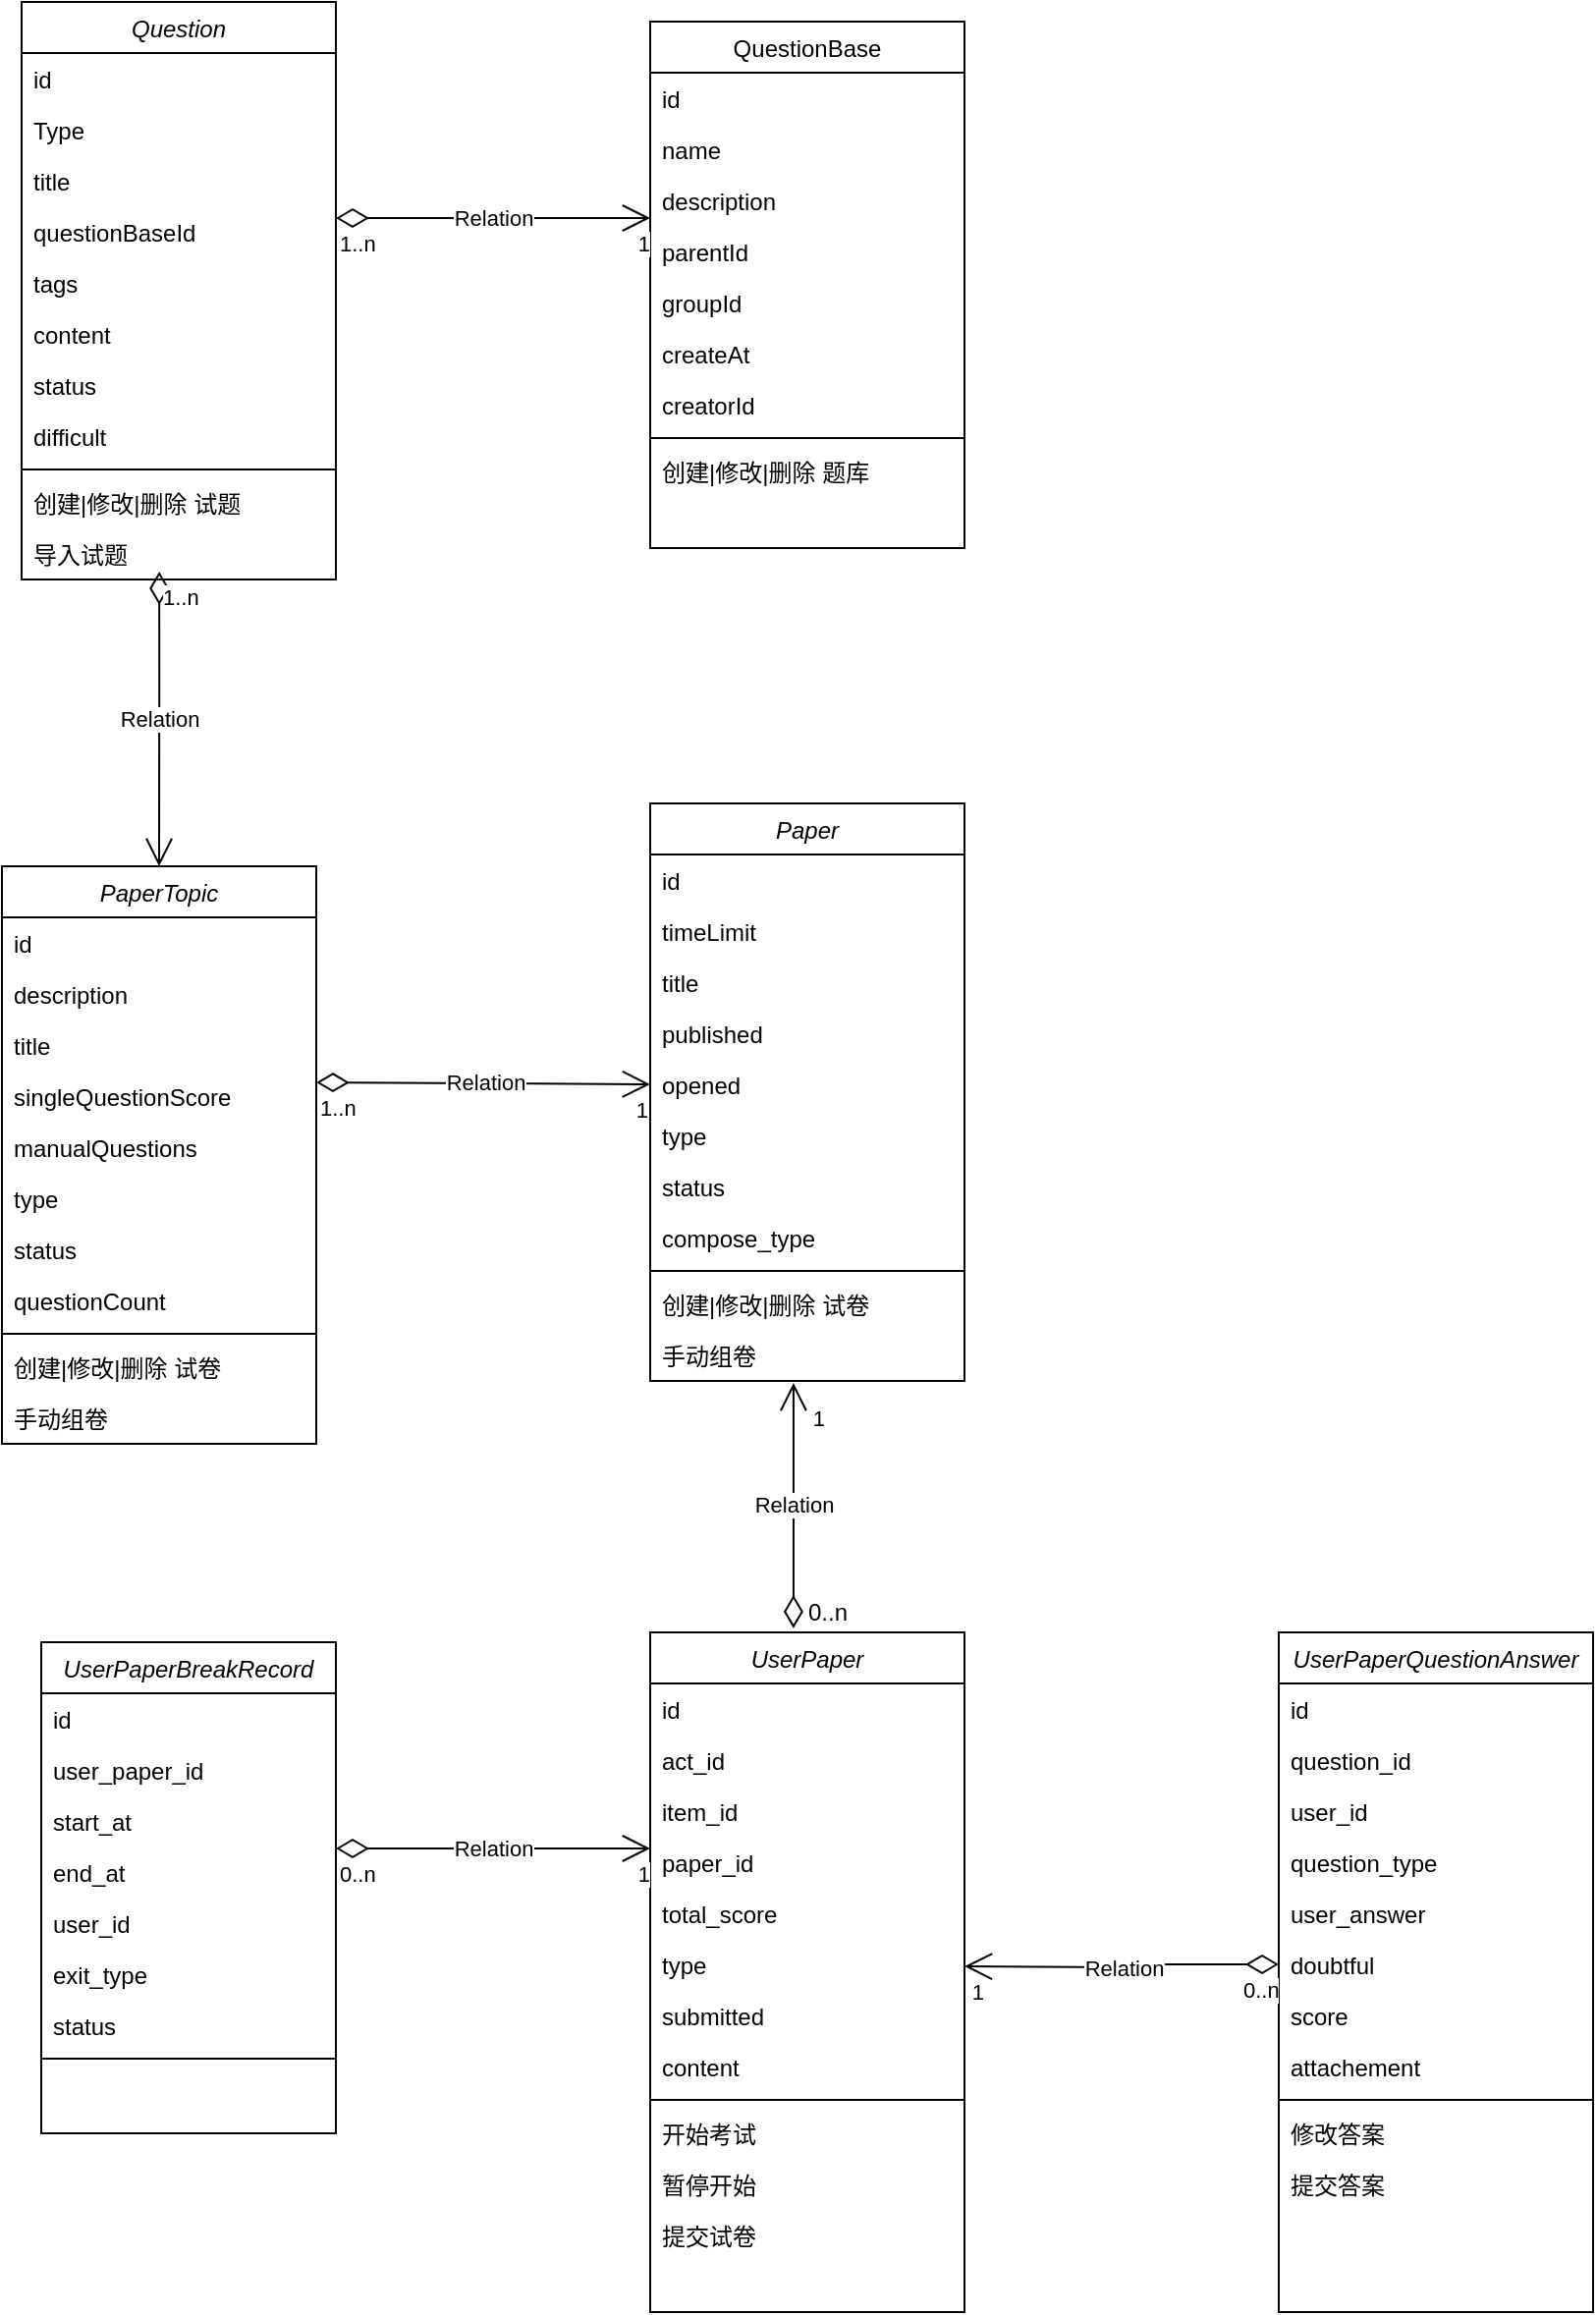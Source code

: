 <mxfile version="20.2.2" type="github">
  <diagram id="C5RBs43oDa-KdzZeNtuy" name="Page-1">
    <mxGraphModel dx="1422" dy="762" grid="1" gridSize="10" guides="1" tooltips="1" connect="1" arrows="1" fold="1" page="1" pageScale="1" pageWidth="827" pageHeight="1169" math="0" shadow="0">
      <root>
        <mxCell id="WIyWlLk6GJQsqaUBKTNV-0" />
        <mxCell id="WIyWlLk6GJQsqaUBKTNV-1" parent="WIyWlLk6GJQsqaUBKTNV-0" />
        <mxCell id="zkfFHV4jXpPFQw0GAbJ--0" value="Question" style="swimlane;fontStyle=2;align=center;verticalAlign=top;childLayout=stackLayout;horizontal=1;startSize=26;horizontalStack=0;resizeParent=1;resizeLast=0;collapsible=1;marginBottom=0;rounded=0;shadow=0;strokeWidth=1;" parent="WIyWlLk6GJQsqaUBKTNV-1" vertex="1">
          <mxGeometry x="230" y="30" width="160" height="294" as="geometry">
            <mxRectangle x="230" y="140" width="160" height="26" as="alternateBounds" />
          </mxGeometry>
        </mxCell>
        <mxCell id="zkfFHV4jXpPFQw0GAbJ--1" value="id" style="text;align=left;verticalAlign=top;spacingLeft=4;spacingRight=4;overflow=hidden;rotatable=0;points=[[0,0.5],[1,0.5]];portConstraint=eastwest;" parent="zkfFHV4jXpPFQw0GAbJ--0" vertex="1">
          <mxGeometry y="26" width="160" height="26" as="geometry" />
        </mxCell>
        <mxCell id="zkfFHV4jXpPFQw0GAbJ--2" value="Type" style="text;align=left;verticalAlign=top;spacingLeft=4;spacingRight=4;overflow=hidden;rotatable=0;points=[[0,0.5],[1,0.5]];portConstraint=eastwest;rounded=0;shadow=0;html=0;" parent="zkfFHV4jXpPFQw0GAbJ--0" vertex="1">
          <mxGeometry y="52" width="160" height="26" as="geometry" />
        </mxCell>
        <mxCell id="DxMPUZulNy2-2sBbNxHe-16" value="title" style="text;align=left;verticalAlign=top;spacingLeft=4;spacingRight=4;overflow=hidden;rotatable=0;points=[[0,0.5],[1,0.5]];portConstraint=eastwest;rounded=0;shadow=0;html=0;" vertex="1" parent="zkfFHV4jXpPFQw0GAbJ--0">
          <mxGeometry y="78" width="160" height="26" as="geometry" />
        </mxCell>
        <mxCell id="DxMPUZulNy2-2sBbNxHe-14" value="questionBaseId" style="text;align=left;verticalAlign=top;spacingLeft=4;spacingRight=4;overflow=hidden;rotatable=0;points=[[0,0.5],[1,0.5]];portConstraint=eastwest;rounded=0;shadow=0;html=0;" vertex="1" parent="zkfFHV4jXpPFQw0GAbJ--0">
          <mxGeometry y="104" width="160" height="26" as="geometry" />
        </mxCell>
        <mxCell id="DxMPUZulNy2-2sBbNxHe-15" value="tags" style="text;align=left;verticalAlign=top;spacingLeft=4;spacingRight=4;overflow=hidden;rotatable=0;points=[[0,0.5],[1,0.5]];portConstraint=eastwest;rounded=0;shadow=0;html=0;" vertex="1" parent="zkfFHV4jXpPFQw0GAbJ--0">
          <mxGeometry y="130" width="160" height="26" as="geometry" />
        </mxCell>
        <mxCell id="DxMPUZulNy2-2sBbNxHe-17" value="content" style="text;align=left;verticalAlign=top;spacingLeft=4;spacingRight=4;overflow=hidden;rotatable=0;points=[[0,0.5],[1,0.5]];portConstraint=eastwest;rounded=0;shadow=0;html=0;" vertex="1" parent="zkfFHV4jXpPFQw0GAbJ--0">
          <mxGeometry y="156" width="160" height="26" as="geometry" />
        </mxCell>
        <mxCell id="zkfFHV4jXpPFQw0GAbJ--3" value="status" style="text;align=left;verticalAlign=top;spacingLeft=4;spacingRight=4;overflow=hidden;rotatable=0;points=[[0,0.5],[1,0.5]];portConstraint=eastwest;rounded=0;shadow=0;html=0;" parent="zkfFHV4jXpPFQw0GAbJ--0" vertex="1">
          <mxGeometry y="182" width="160" height="26" as="geometry" />
        </mxCell>
        <mxCell id="DxMPUZulNy2-2sBbNxHe-13" value="difficult" style="text;align=left;verticalAlign=top;spacingLeft=4;spacingRight=4;overflow=hidden;rotatable=0;points=[[0,0.5],[1,0.5]];portConstraint=eastwest;rounded=0;shadow=0;html=0;" vertex="1" parent="zkfFHV4jXpPFQw0GAbJ--0">
          <mxGeometry y="208" width="160" height="26" as="geometry" />
        </mxCell>
        <mxCell id="zkfFHV4jXpPFQw0GAbJ--4" value="" style="line;html=1;strokeWidth=1;align=left;verticalAlign=middle;spacingTop=-1;spacingLeft=3;spacingRight=3;rotatable=0;labelPosition=right;points=[];portConstraint=eastwest;" parent="zkfFHV4jXpPFQw0GAbJ--0" vertex="1">
          <mxGeometry y="234" width="160" height="8" as="geometry" />
        </mxCell>
        <mxCell id="zkfFHV4jXpPFQw0GAbJ--5" value="创建|修改|删除 试题" style="text;align=left;verticalAlign=top;spacingLeft=4;spacingRight=4;overflow=hidden;rotatable=0;points=[[0,0.5],[1,0.5]];portConstraint=eastwest;" parent="zkfFHV4jXpPFQw0GAbJ--0" vertex="1">
          <mxGeometry y="242" width="160" height="26" as="geometry" />
        </mxCell>
        <mxCell id="DxMPUZulNy2-2sBbNxHe-32" value="导入试题" style="text;align=left;verticalAlign=top;spacingLeft=4;spacingRight=4;overflow=hidden;rotatable=0;points=[[0,0.5],[1,0.5]];portConstraint=eastwest;" vertex="1" parent="zkfFHV4jXpPFQw0GAbJ--0">
          <mxGeometry y="268" width="160" height="26" as="geometry" />
        </mxCell>
        <mxCell id="zkfFHV4jXpPFQw0GAbJ--17" value="QuestionBase" style="swimlane;fontStyle=0;align=center;verticalAlign=top;childLayout=stackLayout;horizontal=1;startSize=26;horizontalStack=0;resizeParent=1;resizeLast=0;collapsible=1;marginBottom=0;rounded=0;shadow=0;strokeWidth=1;" parent="WIyWlLk6GJQsqaUBKTNV-1" vertex="1">
          <mxGeometry x="550" y="40" width="160" height="268" as="geometry">
            <mxRectangle x="550" y="140" width="160" height="26" as="alternateBounds" />
          </mxGeometry>
        </mxCell>
        <mxCell id="zkfFHV4jXpPFQw0GAbJ--18" value="id" style="text;align=left;verticalAlign=top;spacingLeft=4;spacingRight=4;overflow=hidden;rotatable=0;points=[[0,0.5],[1,0.5]];portConstraint=eastwest;" parent="zkfFHV4jXpPFQw0GAbJ--17" vertex="1">
          <mxGeometry y="26" width="160" height="26" as="geometry" />
        </mxCell>
        <mxCell id="zkfFHV4jXpPFQw0GAbJ--19" value="name" style="text;align=left;verticalAlign=top;spacingLeft=4;spacingRight=4;overflow=hidden;rotatable=0;points=[[0,0.5],[1,0.5]];portConstraint=eastwest;rounded=0;shadow=0;html=0;" parent="zkfFHV4jXpPFQw0GAbJ--17" vertex="1">
          <mxGeometry y="52" width="160" height="26" as="geometry" />
        </mxCell>
        <mxCell id="zkfFHV4jXpPFQw0GAbJ--20" value="description" style="text;align=left;verticalAlign=top;spacingLeft=4;spacingRight=4;overflow=hidden;rotatable=0;points=[[0,0.5],[1,0.5]];portConstraint=eastwest;rounded=0;shadow=0;html=0;" parent="zkfFHV4jXpPFQw0GAbJ--17" vertex="1">
          <mxGeometry y="78" width="160" height="26" as="geometry" />
        </mxCell>
        <mxCell id="zkfFHV4jXpPFQw0GAbJ--21" value="parentId" style="text;align=left;verticalAlign=top;spacingLeft=4;spacingRight=4;overflow=hidden;rotatable=0;points=[[0,0.5],[1,0.5]];portConstraint=eastwest;rounded=0;shadow=0;html=0;" parent="zkfFHV4jXpPFQw0GAbJ--17" vertex="1">
          <mxGeometry y="104" width="160" height="26" as="geometry" />
        </mxCell>
        <mxCell id="zkfFHV4jXpPFQw0GAbJ--22" value="groupId" style="text;align=left;verticalAlign=top;spacingLeft=4;spacingRight=4;overflow=hidden;rotatable=0;points=[[0,0.5],[1,0.5]];portConstraint=eastwest;rounded=0;shadow=0;html=0;" parent="zkfFHV4jXpPFQw0GAbJ--17" vertex="1">
          <mxGeometry y="130" width="160" height="26" as="geometry" />
        </mxCell>
        <mxCell id="DxMPUZulNy2-2sBbNxHe-0" value="createAt" style="text;align=left;verticalAlign=top;spacingLeft=4;spacingRight=4;overflow=hidden;rotatable=0;points=[[0,0.5],[1,0.5]];portConstraint=eastwest;rounded=0;shadow=0;html=0;" vertex="1" parent="zkfFHV4jXpPFQw0GAbJ--17">
          <mxGeometry y="156" width="160" height="26" as="geometry" />
        </mxCell>
        <mxCell id="DxMPUZulNy2-2sBbNxHe-1" value="creatorId" style="text;align=left;verticalAlign=top;spacingLeft=4;spacingRight=4;overflow=hidden;rotatable=0;points=[[0,0.5],[1,0.5]];portConstraint=eastwest;rounded=0;shadow=0;html=0;" vertex="1" parent="zkfFHV4jXpPFQw0GAbJ--17">
          <mxGeometry y="182" width="160" height="26" as="geometry" />
        </mxCell>
        <mxCell id="zkfFHV4jXpPFQw0GAbJ--23" value="" style="line;html=1;strokeWidth=1;align=left;verticalAlign=middle;spacingTop=-1;spacingLeft=3;spacingRight=3;rotatable=0;labelPosition=right;points=[];portConstraint=eastwest;" parent="zkfFHV4jXpPFQw0GAbJ--17" vertex="1">
          <mxGeometry y="208" width="160" height="8" as="geometry" />
        </mxCell>
        <mxCell id="zkfFHV4jXpPFQw0GAbJ--24" value="创建|修改|删除 题库" style="text;align=left;verticalAlign=top;spacingLeft=4;spacingRight=4;overflow=hidden;rotatable=0;points=[[0,0.5],[1,0.5]];portConstraint=eastwest;" parent="zkfFHV4jXpPFQw0GAbJ--17" vertex="1">
          <mxGeometry y="216" width="160" height="26" as="geometry" />
        </mxCell>
        <mxCell id="DxMPUZulNy2-2sBbNxHe-9" value="Relation" style="endArrow=open;html=1;endSize=12;startArrow=diamondThin;startSize=14;startFill=0;edgeStyle=orthogonalEdgeStyle;rounded=0;" edge="1" parent="WIyWlLk6GJQsqaUBKTNV-1">
          <mxGeometry relative="1" as="geometry">
            <mxPoint x="390" y="140" as="sourcePoint" />
            <mxPoint x="550" y="140" as="targetPoint" />
          </mxGeometry>
        </mxCell>
        <mxCell id="DxMPUZulNy2-2sBbNxHe-10" value="1..n" style="edgeLabel;resizable=0;html=1;align=left;verticalAlign=top;" connectable="0" vertex="1" parent="DxMPUZulNy2-2sBbNxHe-9">
          <mxGeometry x="-1" relative="1" as="geometry">
            <mxPoint as="offset" />
          </mxGeometry>
        </mxCell>
        <mxCell id="DxMPUZulNy2-2sBbNxHe-11" value="1" style="edgeLabel;resizable=0;html=1;align=right;verticalAlign=top;" connectable="0" vertex="1" parent="DxMPUZulNy2-2sBbNxHe-9">
          <mxGeometry x="1" relative="1" as="geometry" />
        </mxCell>
        <mxCell id="DxMPUZulNy2-2sBbNxHe-20" value="Paper" style="swimlane;fontStyle=2;align=center;verticalAlign=top;childLayout=stackLayout;horizontal=1;startSize=26;horizontalStack=0;resizeParent=1;resizeLast=0;collapsible=1;marginBottom=0;rounded=0;shadow=0;strokeWidth=1;" vertex="1" parent="WIyWlLk6GJQsqaUBKTNV-1">
          <mxGeometry x="550" y="438" width="160" height="294" as="geometry">
            <mxRectangle x="230" y="140" width="160" height="26" as="alternateBounds" />
          </mxGeometry>
        </mxCell>
        <mxCell id="DxMPUZulNy2-2sBbNxHe-21" value="id" style="text;align=left;verticalAlign=top;spacingLeft=4;spacingRight=4;overflow=hidden;rotatable=0;points=[[0,0.5],[1,0.5]];portConstraint=eastwest;" vertex="1" parent="DxMPUZulNy2-2sBbNxHe-20">
          <mxGeometry y="26" width="160" height="26" as="geometry" />
        </mxCell>
        <mxCell id="DxMPUZulNy2-2sBbNxHe-22" value="timeLimit" style="text;align=left;verticalAlign=top;spacingLeft=4;spacingRight=4;overflow=hidden;rotatable=0;points=[[0,0.5],[1,0.5]];portConstraint=eastwest;rounded=0;shadow=0;html=0;" vertex="1" parent="DxMPUZulNy2-2sBbNxHe-20">
          <mxGeometry y="52" width="160" height="26" as="geometry" />
        </mxCell>
        <mxCell id="DxMPUZulNy2-2sBbNxHe-23" value="title" style="text;align=left;verticalAlign=top;spacingLeft=4;spacingRight=4;overflow=hidden;rotatable=0;points=[[0,0.5],[1,0.5]];portConstraint=eastwest;rounded=0;shadow=0;html=0;" vertex="1" parent="DxMPUZulNy2-2sBbNxHe-20">
          <mxGeometry y="78" width="160" height="26" as="geometry" />
        </mxCell>
        <mxCell id="DxMPUZulNy2-2sBbNxHe-24" value="published" style="text;align=left;verticalAlign=top;spacingLeft=4;spacingRight=4;overflow=hidden;rotatable=0;points=[[0,0.5],[1,0.5]];portConstraint=eastwest;rounded=0;shadow=0;html=0;" vertex="1" parent="DxMPUZulNy2-2sBbNxHe-20">
          <mxGeometry y="104" width="160" height="26" as="geometry" />
        </mxCell>
        <mxCell id="DxMPUZulNy2-2sBbNxHe-25" value="opened" style="text;align=left;verticalAlign=top;spacingLeft=4;spacingRight=4;overflow=hidden;rotatable=0;points=[[0,0.5],[1,0.5]];portConstraint=eastwest;rounded=0;shadow=0;html=0;" vertex="1" parent="DxMPUZulNy2-2sBbNxHe-20">
          <mxGeometry y="130" width="160" height="26" as="geometry" />
        </mxCell>
        <mxCell id="DxMPUZulNy2-2sBbNxHe-26" value="type" style="text;align=left;verticalAlign=top;spacingLeft=4;spacingRight=4;overflow=hidden;rotatable=0;points=[[0,0.5],[1,0.5]];portConstraint=eastwest;rounded=0;shadow=0;html=0;" vertex="1" parent="DxMPUZulNy2-2sBbNxHe-20">
          <mxGeometry y="156" width="160" height="26" as="geometry" />
        </mxCell>
        <mxCell id="DxMPUZulNy2-2sBbNxHe-27" value="status" style="text;align=left;verticalAlign=top;spacingLeft=4;spacingRight=4;overflow=hidden;rotatable=0;points=[[0,0.5],[1,0.5]];portConstraint=eastwest;rounded=0;shadow=0;html=0;" vertex="1" parent="DxMPUZulNy2-2sBbNxHe-20">
          <mxGeometry y="182" width="160" height="26" as="geometry" />
        </mxCell>
        <mxCell id="DxMPUZulNy2-2sBbNxHe-28" value="compose_type" style="text;align=left;verticalAlign=top;spacingLeft=4;spacingRight=4;overflow=hidden;rotatable=0;points=[[0,0.5],[1,0.5]];portConstraint=eastwest;rounded=0;shadow=0;html=0;" vertex="1" parent="DxMPUZulNy2-2sBbNxHe-20">
          <mxGeometry y="208" width="160" height="26" as="geometry" />
        </mxCell>
        <mxCell id="DxMPUZulNy2-2sBbNxHe-29" value="" style="line;html=1;strokeWidth=1;align=left;verticalAlign=middle;spacingTop=-1;spacingLeft=3;spacingRight=3;rotatable=0;labelPosition=right;points=[];portConstraint=eastwest;" vertex="1" parent="DxMPUZulNy2-2sBbNxHe-20">
          <mxGeometry y="234" width="160" height="8" as="geometry" />
        </mxCell>
        <mxCell id="DxMPUZulNy2-2sBbNxHe-30" value="创建|修改|删除 试卷" style="text;align=left;verticalAlign=top;spacingLeft=4;spacingRight=4;overflow=hidden;rotatable=0;points=[[0,0.5],[1,0.5]];portConstraint=eastwest;" vertex="1" parent="DxMPUZulNy2-2sBbNxHe-20">
          <mxGeometry y="242" width="160" height="26" as="geometry" />
        </mxCell>
        <mxCell id="DxMPUZulNy2-2sBbNxHe-33" value="手动组卷" style="text;align=left;verticalAlign=top;spacingLeft=4;spacingRight=4;overflow=hidden;rotatable=0;points=[[0,0.5],[1,0.5]];portConstraint=eastwest;" vertex="1" parent="DxMPUZulNy2-2sBbNxHe-20">
          <mxGeometry y="268" width="160" height="26" as="geometry" />
        </mxCell>
        <mxCell id="DxMPUZulNy2-2sBbNxHe-34" value="PaperTopic" style="swimlane;fontStyle=2;align=center;verticalAlign=top;childLayout=stackLayout;horizontal=1;startSize=26;horizontalStack=0;resizeParent=1;resizeLast=0;collapsible=1;marginBottom=0;rounded=0;shadow=0;strokeWidth=1;" vertex="1" parent="WIyWlLk6GJQsqaUBKTNV-1">
          <mxGeometry x="220" y="470" width="160" height="294" as="geometry">
            <mxRectangle x="230" y="140" width="160" height="26" as="alternateBounds" />
          </mxGeometry>
        </mxCell>
        <mxCell id="DxMPUZulNy2-2sBbNxHe-35" value="id" style="text;align=left;verticalAlign=top;spacingLeft=4;spacingRight=4;overflow=hidden;rotatable=0;points=[[0,0.5],[1,0.5]];portConstraint=eastwest;" vertex="1" parent="DxMPUZulNy2-2sBbNxHe-34">
          <mxGeometry y="26" width="160" height="26" as="geometry" />
        </mxCell>
        <mxCell id="DxMPUZulNy2-2sBbNxHe-36" value="description" style="text;align=left;verticalAlign=top;spacingLeft=4;spacingRight=4;overflow=hidden;rotatable=0;points=[[0,0.5],[1,0.5]];portConstraint=eastwest;rounded=0;shadow=0;html=0;" vertex="1" parent="DxMPUZulNy2-2sBbNxHe-34">
          <mxGeometry y="52" width="160" height="26" as="geometry" />
        </mxCell>
        <mxCell id="DxMPUZulNy2-2sBbNxHe-37" value="title" style="text;align=left;verticalAlign=top;spacingLeft=4;spacingRight=4;overflow=hidden;rotatable=0;points=[[0,0.5],[1,0.5]];portConstraint=eastwest;rounded=0;shadow=0;html=0;" vertex="1" parent="DxMPUZulNy2-2sBbNxHe-34">
          <mxGeometry y="78" width="160" height="26" as="geometry" />
        </mxCell>
        <mxCell id="DxMPUZulNy2-2sBbNxHe-38" value="singleQuestionScore" style="text;align=left;verticalAlign=top;spacingLeft=4;spacingRight=4;overflow=hidden;rotatable=0;points=[[0,0.5],[1,0.5]];portConstraint=eastwest;rounded=0;shadow=0;html=0;" vertex="1" parent="DxMPUZulNy2-2sBbNxHe-34">
          <mxGeometry y="104" width="160" height="26" as="geometry" />
        </mxCell>
        <mxCell id="DxMPUZulNy2-2sBbNxHe-39" value="manualQuestions" style="text;align=left;verticalAlign=top;spacingLeft=4;spacingRight=4;overflow=hidden;rotatable=0;points=[[0,0.5],[1,0.5]];portConstraint=eastwest;rounded=0;shadow=0;html=0;" vertex="1" parent="DxMPUZulNy2-2sBbNxHe-34">
          <mxGeometry y="130" width="160" height="26" as="geometry" />
        </mxCell>
        <mxCell id="DxMPUZulNy2-2sBbNxHe-40" value="type" style="text;align=left;verticalAlign=top;spacingLeft=4;spacingRight=4;overflow=hidden;rotatable=0;points=[[0,0.5],[1,0.5]];portConstraint=eastwest;rounded=0;shadow=0;html=0;" vertex="1" parent="DxMPUZulNy2-2sBbNxHe-34">
          <mxGeometry y="156" width="160" height="26" as="geometry" />
        </mxCell>
        <mxCell id="DxMPUZulNy2-2sBbNxHe-41" value="status" style="text;align=left;verticalAlign=top;spacingLeft=4;spacingRight=4;overflow=hidden;rotatable=0;points=[[0,0.5],[1,0.5]];portConstraint=eastwest;rounded=0;shadow=0;html=0;" vertex="1" parent="DxMPUZulNy2-2sBbNxHe-34">
          <mxGeometry y="182" width="160" height="26" as="geometry" />
        </mxCell>
        <mxCell id="DxMPUZulNy2-2sBbNxHe-42" value="questionCount" style="text;align=left;verticalAlign=top;spacingLeft=4;spacingRight=4;overflow=hidden;rotatable=0;points=[[0,0.5],[1,0.5]];portConstraint=eastwest;rounded=0;shadow=0;html=0;" vertex="1" parent="DxMPUZulNy2-2sBbNxHe-34">
          <mxGeometry y="208" width="160" height="26" as="geometry" />
        </mxCell>
        <mxCell id="DxMPUZulNy2-2sBbNxHe-43" value="" style="line;html=1;strokeWidth=1;align=left;verticalAlign=middle;spacingTop=-1;spacingLeft=3;spacingRight=3;rotatable=0;labelPosition=right;points=[];portConstraint=eastwest;" vertex="1" parent="DxMPUZulNy2-2sBbNxHe-34">
          <mxGeometry y="234" width="160" height="8" as="geometry" />
        </mxCell>
        <mxCell id="DxMPUZulNy2-2sBbNxHe-44" value="创建|修改|删除 试卷" style="text;align=left;verticalAlign=top;spacingLeft=4;spacingRight=4;overflow=hidden;rotatable=0;points=[[0,0.5],[1,0.5]];portConstraint=eastwest;" vertex="1" parent="DxMPUZulNy2-2sBbNxHe-34">
          <mxGeometry y="242" width="160" height="26" as="geometry" />
        </mxCell>
        <mxCell id="DxMPUZulNy2-2sBbNxHe-45" value="手动组卷" style="text;align=left;verticalAlign=top;spacingLeft=4;spacingRight=4;overflow=hidden;rotatable=0;points=[[0,0.5],[1,0.5]];portConstraint=eastwest;" vertex="1" parent="DxMPUZulNy2-2sBbNxHe-34">
          <mxGeometry y="268" width="160" height="26" as="geometry" />
        </mxCell>
        <mxCell id="DxMPUZulNy2-2sBbNxHe-46" value="Relation" style="endArrow=open;html=1;endSize=12;startArrow=diamondThin;startSize=14;startFill=0;edgeStyle=orthogonalEdgeStyle;rounded=0;exitX=0.438;exitY=0.846;exitDx=0;exitDy=0;exitPerimeter=0;entryX=0.5;entryY=0;entryDx=0;entryDy=0;" edge="1" parent="WIyWlLk6GJQsqaUBKTNV-1" source="DxMPUZulNy2-2sBbNxHe-32" target="DxMPUZulNy2-2sBbNxHe-34">
          <mxGeometry relative="1" as="geometry">
            <mxPoint x="330" y="490" as="sourcePoint" />
            <mxPoint x="540" y="490" as="targetPoint" />
            <Array as="points">
              <mxPoint x="300" y="380" />
            </Array>
          </mxGeometry>
        </mxCell>
        <mxCell id="DxMPUZulNy2-2sBbNxHe-47" value="1..n" style="edgeLabel;resizable=0;html=1;align=left;verticalAlign=top;" connectable="0" vertex="1" parent="DxMPUZulNy2-2sBbNxHe-46">
          <mxGeometry x="-1" relative="1" as="geometry" />
        </mxCell>
        <mxCell id="DxMPUZulNy2-2sBbNxHe-49" value="Relation" style="endArrow=open;html=1;endSize=12;startArrow=diamondThin;startSize=14;startFill=0;edgeStyle=orthogonalEdgeStyle;rounded=0;entryX=0;entryY=0.5;entryDx=0;entryDy=0;" edge="1" parent="WIyWlLk6GJQsqaUBKTNV-1" target="DxMPUZulNy2-2sBbNxHe-25">
          <mxGeometry relative="1" as="geometry">
            <mxPoint x="380" y="580" as="sourcePoint" />
            <mxPoint x="540" y="580" as="targetPoint" />
          </mxGeometry>
        </mxCell>
        <mxCell id="DxMPUZulNy2-2sBbNxHe-50" value="1..n" style="edgeLabel;resizable=0;html=1;align=left;verticalAlign=top;" connectable="0" vertex="1" parent="DxMPUZulNy2-2sBbNxHe-49">
          <mxGeometry x="-1" relative="1" as="geometry" />
        </mxCell>
        <mxCell id="DxMPUZulNy2-2sBbNxHe-51" value="1" style="edgeLabel;resizable=0;html=1;align=right;verticalAlign=top;" connectable="0" vertex="1" parent="DxMPUZulNy2-2sBbNxHe-49">
          <mxGeometry x="1" relative="1" as="geometry" />
        </mxCell>
        <mxCell id="DxMPUZulNy2-2sBbNxHe-52" value="UserPaper" style="swimlane;fontStyle=2;align=center;verticalAlign=top;childLayout=stackLayout;horizontal=1;startSize=26;horizontalStack=0;resizeParent=1;resizeLast=0;collapsible=1;marginBottom=0;rounded=0;shadow=0;strokeWidth=1;" vertex="1" parent="WIyWlLk6GJQsqaUBKTNV-1">
          <mxGeometry x="550" y="860" width="160" height="346" as="geometry">
            <mxRectangle x="230" y="140" width="160" height="26" as="alternateBounds" />
          </mxGeometry>
        </mxCell>
        <mxCell id="DxMPUZulNy2-2sBbNxHe-53" value="id" style="text;align=left;verticalAlign=top;spacingLeft=4;spacingRight=4;overflow=hidden;rotatable=0;points=[[0,0.5],[1,0.5]];portConstraint=eastwest;" vertex="1" parent="DxMPUZulNy2-2sBbNxHe-52">
          <mxGeometry y="26" width="160" height="26" as="geometry" />
        </mxCell>
        <mxCell id="DxMPUZulNy2-2sBbNxHe-54" value="act_id" style="text;align=left;verticalAlign=top;spacingLeft=4;spacingRight=4;overflow=hidden;rotatable=0;points=[[0,0.5],[1,0.5]];portConstraint=eastwest;rounded=0;shadow=0;html=0;" vertex="1" parent="DxMPUZulNy2-2sBbNxHe-52">
          <mxGeometry y="52" width="160" height="26" as="geometry" />
        </mxCell>
        <mxCell id="DxMPUZulNy2-2sBbNxHe-55" value="item_id" style="text;align=left;verticalAlign=top;spacingLeft=4;spacingRight=4;overflow=hidden;rotatable=0;points=[[0,0.5],[1,0.5]];portConstraint=eastwest;rounded=0;shadow=0;html=0;" vertex="1" parent="DxMPUZulNy2-2sBbNxHe-52">
          <mxGeometry y="78" width="160" height="26" as="geometry" />
        </mxCell>
        <mxCell id="DxMPUZulNy2-2sBbNxHe-56" value="paper_id" style="text;align=left;verticalAlign=top;spacingLeft=4;spacingRight=4;overflow=hidden;rotatable=0;points=[[0,0.5],[1,0.5]];portConstraint=eastwest;rounded=0;shadow=0;html=0;" vertex="1" parent="DxMPUZulNy2-2sBbNxHe-52">
          <mxGeometry y="104" width="160" height="26" as="geometry" />
        </mxCell>
        <mxCell id="DxMPUZulNy2-2sBbNxHe-57" value="total_score" style="text;align=left;verticalAlign=top;spacingLeft=4;spacingRight=4;overflow=hidden;rotatable=0;points=[[0,0.5],[1,0.5]];portConstraint=eastwest;rounded=0;shadow=0;html=0;" vertex="1" parent="DxMPUZulNy2-2sBbNxHe-52">
          <mxGeometry y="130" width="160" height="26" as="geometry" />
        </mxCell>
        <mxCell id="DxMPUZulNy2-2sBbNxHe-58" value="type" style="text;align=left;verticalAlign=top;spacingLeft=4;spacingRight=4;overflow=hidden;rotatable=0;points=[[0,0.5],[1,0.5]];portConstraint=eastwest;rounded=0;shadow=0;html=0;" vertex="1" parent="DxMPUZulNy2-2sBbNxHe-52">
          <mxGeometry y="156" width="160" height="26" as="geometry" />
        </mxCell>
        <mxCell id="DxMPUZulNy2-2sBbNxHe-59" value="submitted" style="text;align=left;verticalAlign=top;spacingLeft=4;spacingRight=4;overflow=hidden;rotatable=0;points=[[0,0.5],[1,0.5]];portConstraint=eastwest;rounded=0;shadow=0;html=0;" vertex="1" parent="DxMPUZulNy2-2sBbNxHe-52">
          <mxGeometry y="182" width="160" height="26" as="geometry" />
        </mxCell>
        <mxCell id="DxMPUZulNy2-2sBbNxHe-60" value="content" style="text;align=left;verticalAlign=top;spacingLeft=4;spacingRight=4;overflow=hidden;rotatable=0;points=[[0,0.5],[1,0.5]];portConstraint=eastwest;rounded=0;shadow=0;html=0;" vertex="1" parent="DxMPUZulNy2-2sBbNxHe-52">
          <mxGeometry y="208" width="160" height="26" as="geometry" />
        </mxCell>
        <mxCell id="DxMPUZulNy2-2sBbNxHe-61" value="" style="line;html=1;strokeWidth=1;align=left;verticalAlign=middle;spacingTop=-1;spacingLeft=3;spacingRight=3;rotatable=0;labelPosition=right;points=[];portConstraint=eastwest;" vertex="1" parent="DxMPUZulNy2-2sBbNxHe-52">
          <mxGeometry y="234" width="160" height="8" as="geometry" />
        </mxCell>
        <mxCell id="DxMPUZulNy2-2sBbNxHe-63" value="开始考试" style="text;align=left;verticalAlign=top;spacingLeft=4;spacingRight=4;overflow=hidden;rotatable=0;points=[[0,0.5],[1,0.5]];portConstraint=eastwest;" vertex="1" parent="DxMPUZulNy2-2sBbNxHe-52">
          <mxGeometry y="242" width="160" height="26" as="geometry" />
        </mxCell>
        <mxCell id="DxMPUZulNy2-2sBbNxHe-66" value="暂停开始" style="text;align=left;verticalAlign=top;spacingLeft=4;spacingRight=4;overflow=hidden;rotatable=0;points=[[0,0.5],[1,0.5]];portConstraint=eastwest;" vertex="1" parent="DxMPUZulNy2-2sBbNxHe-52">
          <mxGeometry y="268" width="160" height="26" as="geometry" />
        </mxCell>
        <mxCell id="DxMPUZulNy2-2sBbNxHe-67" value="提交试卷" style="text;align=left;verticalAlign=top;spacingLeft=4;spacingRight=4;overflow=hidden;rotatable=0;points=[[0,0.5],[1,0.5]];portConstraint=eastwest;" vertex="1" parent="DxMPUZulNy2-2sBbNxHe-52">
          <mxGeometry y="294" width="160" height="26" as="geometry" />
        </mxCell>
        <mxCell id="DxMPUZulNy2-2sBbNxHe-73" value="Relation" style="endArrow=open;html=1;endSize=12;startArrow=diamondThin;startSize=14;startFill=0;edgeStyle=orthogonalEdgeStyle;rounded=0;entryX=0.456;entryY=1.038;entryDx=0;entryDy=0;entryPerimeter=0;exitX=0.456;exitY=-0.006;exitDx=0;exitDy=0;exitPerimeter=0;" edge="1" parent="WIyWlLk6GJQsqaUBKTNV-1" source="DxMPUZulNy2-2sBbNxHe-52" target="DxMPUZulNy2-2sBbNxHe-33">
          <mxGeometry relative="1" as="geometry">
            <mxPoint x="370" y="870" as="sourcePoint" />
            <mxPoint x="530" y="870" as="targetPoint" />
          </mxGeometry>
        </mxCell>
        <mxCell id="DxMPUZulNy2-2sBbNxHe-75" value="1" style="edgeLabel;resizable=0;html=1;align=right;verticalAlign=top;" connectable="0" vertex="1" parent="DxMPUZulNy2-2sBbNxHe-73">
          <mxGeometry x="1" relative="1" as="geometry">
            <mxPoint x="17" y="5" as="offset" />
          </mxGeometry>
        </mxCell>
        <mxCell id="DxMPUZulNy2-2sBbNxHe-76" value="0..n" style="text;html=1;align=center;verticalAlign=middle;resizable=0;points=[];autosize=1;strokeColor=none;fillColor=none;" vertex="1" parent="WIyWlLk6GJQsqaUBKTNV-1">
          <mxGeometry x="620" y="835" width="40" height="30" as="geometry" />
        </mxCell>
        <mxCell id="DxMPUZulNy2-2sBbNxHe-77" value="UserPaperQuestionAnswer" style="swimlane;fontStyle=2;align=center;verticalAlign=top;childLayout=stackLayout;horizontal=1;startSize=26;horizontalStack=0;resizeParent=1;resizeLast=0;collapsible=1;marginBottom=0;rounded=0;shadow=0;strokeWidth=1;" vertex="1" parent="WIyWlLk6GJQsqaUBKTNV-1">
          <mxGeometry x="870" y="860" width="160" height="346" as="geometry">
            <mxRectangle x="230" y="140" width="160" height="26" as="alternateBounds" />
          </mxGeometry>
        </mxCell>
        <mxCell id="DxMPUZulNy2-2sBbNxHe-78" value="id" style="text;align=left;verticalAlign=top;spacingLeft=4;spacingRight=4;overflow=hidden;rotatable=0;points=[[0,0.5],[1,0.5]];portConstraint=eastwest;" vertex="1" parent="DxMPUZulNy2-2sBbNxHe-77">
          <mxGeometry y="26" width="160" height="26" as="geometry" />
        </mxCell>
        <mxCell id="DxMPUZulNy2-2sBbNxHe-79" value="question_id" style="text;align=left;verticalAlign=top;spacingLeft=4;spacingRight=4;overflow=hidden;rotatable=0;points=[[0,0.5],[1,0.5]];portConstraint=eastwest;rounded=0;shadow=0;html=0;" vertex="1" parent="DxMPUZulNy2-2sBbNxHe-77">
          <mxGeometry y="52" width="160" height="26" as="geometry" />
        </mxCell>
        <mxCell id="DxMPUZulNy2-2sBbNxHe-80" value="user_id" style="text;align=left;verticalAlign=top;spacingLeft=4;spacingRight=4;overflow=hidden;rotatable=0;points=[[0,0.5],[1,0.5]];portConstraint=eastwest;rounded=0;shadow=0;html=0;" vertex="1" parent="DxMPUZulNy2-2sBbNxHe-77">
          <mxGeometry y="78" width="160" height="26" as="geometry" />
        </mxCell>
        <mxCell id="DxMPUZulNy2-2sBbNxHe-81" value="question_type" style="text;align=left;verticalAlign=top;spacingLeft=4;spacingRight=4;overflow=hidden;rotatable=0;points=[[0,0.5],[1,0.5]];portConstraint=eastwest;rounded=0;shadow=0;html=0;" vertex="1" parent="DxMPUZulNy2-2sBbNxHe-77">
          <mxGeometry y="104" width="160" height="26" as="geometry" />
        </mxCell>
        <mxCell id="DxMPUZulNy2-2sBbNxHe-82" value="user_answer" style="text;align=left;verticalAlign=top;spacingLeft=4;spacingRight=4;overflow=hidden;rotatable=0;points=[[0,0.5],[1,0.5]];portConstraint=eastwest;rounded=0;shadow=0;html=0;" vertex="1" parent="DxMPUZulNy2-2sBbNxHe-77">
          <mxGeometry y="130" width="160" height="26" as="geometry" />
        </mxCell>
        <mxCell id="DxMPUZulNy2-2sBbNxHe-83" value="doubtful" style="text;align=left;verticalAlign=top;spacingLeft=4;spacingRight=4;overflow=hidden;rotatable=0;points=[[0,0.5],[1,0.5]];portConstraint=eastwest;rounded=0;shadow=0;html=0;" vertex="1" parent="DxMPUZulNy2-2sBbNxHe-77">
          <mxGeometry y="156" width="160" height="26" as="geometry" />
        </mxCell>
        <mxCell id="DxMPUZulNy2-2sBbNxHe-84" value="score" style="text;align=left;verticalAlign=top;spacingLeft=4;spacingRight=4;overflow=hidden;rotatable=0;points=[[0,0.5],[1,0.5]];portConstraint=eastwest;rounded=0;shadow=0;html=0;" vertex="1" parent="DxMPUZulNy2-2sBbNxHe-77">
          <mxGeometry y="182" width="160" height="26" as="geometry" />
        </mxCell>
        <mxCell id="DxMPUZulNy2-2sBbNxHe-85" value="attachement" style="text;align=left;verticalAlign=top;spacingLeft=4;spacingRight=4;overflow=hidden;rotatable=0;points=[[0,0.5],[1,0.5]];portConstraint=eastwest;rounded=0;shadow=0;html=0;" vertex="1" parent="DxMPUZulNy2-2sBbNxHe-77">
          <mxGeometry y="208" width="160" height="26" as="geometry" />
        </mxCell>
        <mxCell id="DxMPUZulNy2-2sBbNxHe-86" value="" style="line;html=1;strokeWidth=1;align=left;verticalAlign=middle;spacingTop=-1;spacingLeft=3;spacingRight=3;rotatable=0;labelPosition=right;points=[];portConstraint=eastwest;" vertex="1" parent="DxMPUZulNy2-2sBbNxHe-77">
          <mxGeometry y="234" width="160" height="8" as="geometry" />
        </mxCell>
        <mxCell id="DxMPUZulNy2-2sBbNxHe-87" value="修改答案" style="text;align=left;verticalAlign=top;spacingLeft=4;spacingRight=4;overflow=hidden;rotatable=0;points=[[0,0.5],[1,0.5]];portConstraint=eastwest;" vertex="1" parent="DxMPUZulNy2-2sBbNxHe-77">
          <mxGeometry y="242" width="160" height="26" as="geometry" />
        </mxCell>
        <mxCell id="DxMPUZulNy2-2sBbNxHe-90" value="提交答案" style="text;align=left;verticalAlign=top;spacingLeft=4;spacingRight=4;overflow=hidden;rotatable=0;points=[[0,0.5],[1,0.5]];portConstraint=eastwest;" vertex="1" parent="DxMPUZulNy2-2sBbNxHe-77">
          <mxGeometry y="268" width="160" height="26" as="geometry" />
        </mxCell>
        <mxCell id="DxMPUZulNy2-2sBbNxHe-91" value="Relation" style="endArrow=open;html=1;endSize=12;startArrow=diamondThin;startSize=14;startFill=0;edgeStyle=orthogonalEdgeStyle;rounded=0;exitX=0;exitY=0.5;exitDx=0;exitDy=0;" edge="1" parent="WIyWlLk6GJQsqaUBKTNV-1" source="DxMPUZulNy2-2sBbNxHe-83">
          <mxGeometry relative="1" as="geometry">
            <mxPoint x="690" y="1260" as="sourcePoint" />
            <mxPoint x="710" y="1030" as="targetPoint" />
          </mxGeometry>
        </mxCell>
        <mxCell id="DxMPUZulNy2-2sBbNxHe-92" value="0..n" style="edgeLabel;resizable=0;html=1;align=left;verticalAlign=top;" connectable="0" vertex="1" parent="DxMPUZulNy2-2sBbNxHe-91">
          <mxGeometry x="-1" relative="1" as="geometry">
            <mxPoint x="-20" as="offset" />
          </mxGeometry>
        </mxCell>
        <mxCell id="DxMPUZulNy2-2sBbNxHe-93" value="1" style="edgeLabel;resizable=0;html=1;align=right;verticalAlign=top;" connectable="0" vertex="1" parent="DxMPUZulNy2-2sBbNxHe-91">
          <mxGeometry x="1" relative="1" as="geometry">
            <mxPoint x="10" as="offset" />
          </mxGeometry>
        </mxCell>
        <mxCell id="DxMPUZulNy2-2sBbNxHe-94" value="UserPaperBreakRecord" style="swimlane;fontStyle=2;align=center;verticalAlign=top;childLayout=stackLayout;horizontal=1;startSize=26;horizontalStack=0;resizeParent=1;resizeLast=0;collapsible=1;marginBottom=0;rounded=0;shadow=0;strokeWidth=1;" vertex="1" parent="WIyWlLk6GJQsqaUBKTNV-1">
          <mxGeometry x="240" y="865" width="150" height="250" as="geometry">
            <mxRectangle x="230" y="140" width="160" height="26" as="alternateBounds" />
          </mxGeometry>
        </mxCell>
        <mxCell id="DxMPUZulNy2-2sBbNxHe-95" value="id" style="text;align=left;verticalAlign=top;spacingLeft=4;spacingRight=4;overflow=hidden;rotatable=0;points=[[0,0.5],[1,0.5]];portConstraint=eastwest;" vertex="1" parent="DxMPUZulNy2-2sBbNxHe-94">
          <mxGeometry y="26" width="150" height="26" as="geometry" />
        </mxCell>
        <mxCell id="DxMPUZulNy2-2sBbNxHe-96" value="user_paper_id" style="text;align=left;verticalAlign=top;spacingLeft=4;spacingRight=4;overflow=hidden;rotatable=0;points=[[0,0.5],[1,0.5]];portConstraint=eastwest;rounded=0;shadow=0;html=0;" vertex="1" parent="DxMPUZulNy2-2sBbNxHe-94">
          <mxGeometry y="52" width="150" height="26" as="geometry" />
        </mxCell>
        <mxCell id="DxMPUZulNy2-2sBbNxHe-97" value="start_at" style="text;align=left;verticalAlign=top;spacingLeft=4;spacingRight=4;overflow=hidden;rotatable=0;points=[[0,0.5],[1,0.5]];portConstraint=eastwest;rounded=0;shadow=0;html=0;" vertex="1" parent="DxMPUZulNy2-2sBbNxHe-94">
          <mxGeometry y="78" width="150" height="26" as="geometry" />
        </mxCell>
        <mxCell id="DxMPUZulNy2-2sBbNxHe-98" value="end_at" style="text;align=left;verticalAlign=top;spacingLeft=4;spacingRight=4;overflow=hidden;rotatable=0;points=[[0,0.5],[1,0.5]];portConstraint=eastwest;rounded=0;shadow=0;html=0;" vertex="1" parent="DxMPUZulNy2-2sBbNxHe-94">
          <mxGeometry y="104" width="150" height="26" as="geometry" />
        </mxCell>
        <mxCell id="DxMPUZulNy2-2sBbNxHe-99" value="user_id" style="text;align=left;verticalAlign=top;spacingLeft=4;spacingRight=4;overflow=hidden;rotatable=0;points=[[0,0.5],[1,0.5]];portConstraint=eastwest;rounded=0;shadow=0;html=0;" vertex="1" parent="DxMPUZulNy2-2sBbNxHe-94">
          <mxGeometry y="130" width="150" height="26" as="geometry" />
        </mxCell>
        <mxCell id="DxMPUZulNy2-2sBbNxHe-100" value="exit_type" style="text;align=left;verticalAlign=top;spacingLeft=4;spacingRight=4;overflow=hidden;rotatable=0;points=[[0,0.5],[1,0.5]];portConstraint=eastwest;rounded=0;shadow=0;html=0;" vertex="1" parent="DxMPUZulNy2-2sBbNxHe-94">
          <mxGeometry y="156" width="150" height="26" as="geometry" />
        </mxCell>
        <mxCell id="DxMPUZulNy2-2sBbNxHe-101" value="status" style="text;align=left;verticalAlign=top;spacingLeft=4;spacingRight=4;overflow=hidden;rotatable=0;points=[[0,0.5],[1,0.5]];portConstraint=eastwest;rounded=0;shadow=0;html=0;" vertex="1" parent="DxMPUZulNy2-2sBbNxHe-94">
          <mxGeometry y="182" width="150" height="26" as="geometry" />
        </mxCell>
        <mxCell id="DxMPUZulNy2-2sBbNxHe-103" value="" style="line;html=1;strokeWidth=1;align=left;verticalAlign=middle;spacingTop=-1;spacingLeft=3;spacingRight=3;rotatable=0;labelPosition=right;points=[];portConstraint=eastwest;" vertex="1" parent="DxMPUZulNy2-2sBbNxHe-94">
          <mxGeometry y="208" width="150" height="8" as="geometry" />
        </mxCell>
        <mxCell id="DxMPUZulNy2-2sBbNxHe-107" value="Relation" style="endArrow=open;html=1;endSize=12;startArrow=diamondThin;startSize=14;startFill=0;edgeStyle=orthogonalEdgeStyle;rounded=0;" edge="1" parent="WIyWlLk6GJQsqaUBKTNV-1">
          <mxGeometry relative="1" as="geometry">
            <mxPoint x="390" y="970" as="sourcePoint" />
            <mxPoint x="550" y="970" as="targetPoint" />
          </mxGeometry>
        </mxCell>
        <mxCell id="DxMPUZulNy2-2sBbNxHe-108" value="0..n" style="edgeLabel;resizable=0;html=1;align=left;verticalAlign=top;" connectable="0" vertex="1" parent="DxMPUZulNy2-2sBbNxHe-107">
          <mxGeometry x="-1" relative="1" as="geometry" />
        </mxCell>
        <mxCell id="DxMPUZulNy2-2sBbNxHe-109" value="1" style="edgeLabel;resizable=0;html=1;align=right;verticalAlign=top;" connectable="0" vertex="1" parent="DxMPUZulNy2-2sBbNxHe-107">
          <mxGeometry x="1" relative="1" as="geometry" />
        </mxCell>
      </root>
    </mxGraphModel>
  </diagram>
</mxfile>
